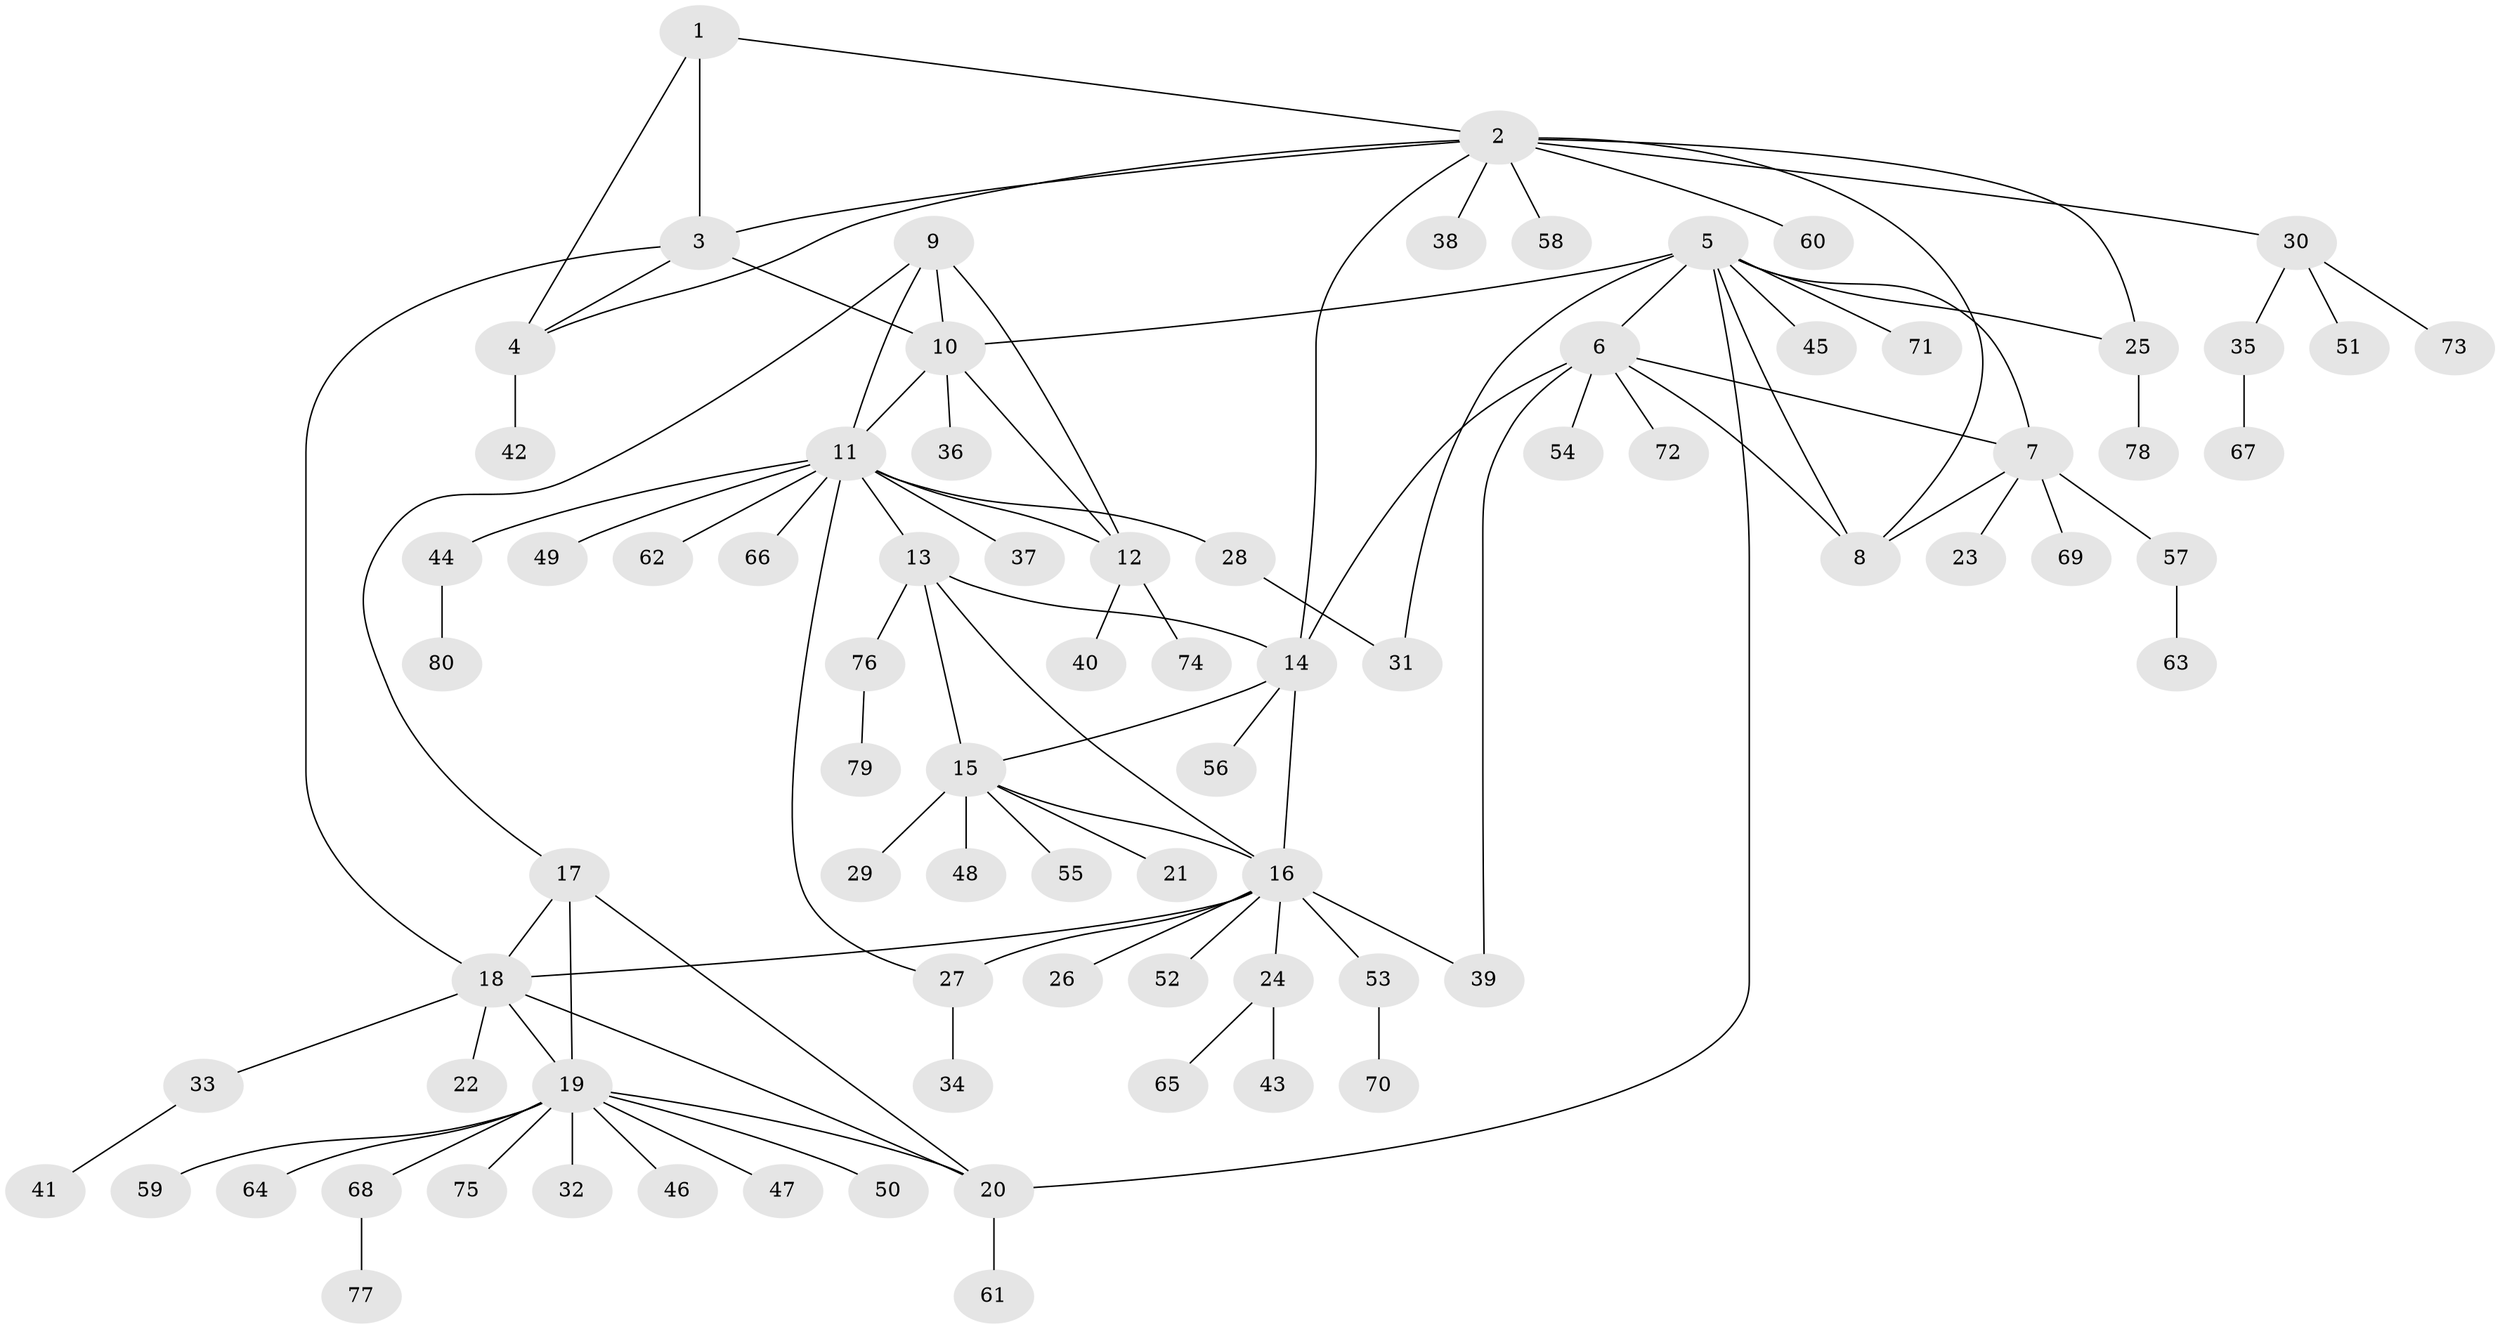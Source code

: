 // coarse degree distribution, {3: 0.06557377049180328, 9: 0.04918032786885246, 11: 0.03278688524590164, 5: 0.06557377049180328, 10: 0.01639344262295082, 4: 0.03278688524590164, 8: 0.01639344262295082, 1: 0.6065573770491803, 2: 0.11475409836065574}
// Generated by graph-tools (version 1.1) at 2025/52/02/27/25 19:52:20]
// undirected, 80 vertices, 104 edges
graph export_dot {
graph [start="1"]
  node [color=gray90,style=filled];
  1;
  2;
  3;
  4;
  5;
  6;
  7;
  8;
  9;
  10;
  11;
  12;
  13;
  14;
  15;
  16;
  17;
  18;
  19;
  20;
  21;
  22;
  23;
  24;
  25;
  26;
  27;
  28;
  29;
  30;
  31;
  32;
  33;
  34;
  35;
  36;
  37;
  38;
  39;
  40;
  41;
  42;
  43;
  44;
  45;
  46;
  47;
  48;
  49;
  50;
  51;
  52;
  53;
  54;
  55;
  56;
  57;
  58;
  59;
  60;
  61;
  62;
  63;
  64;
  65;
  66;
  67;
  68;
  69;
  70;
  71;
  72;
  73;
  74;
  75;
  76;
  77;
  78;
  79;
  80;
  1 -- 2;
  1 -- 3;
  1 -- 4;
  2 -- 3;
  2 -- 4;
  2 -- 8;
  2 -- 14;
  2 -- 25;
  2 -- 30;
  2 -- 38;
  2 -- 58;
  2 -- 60;
  3 -- 4;
  3 -- 10;
  3 -- 18;
  4 -- 42;
  5 -- 6;
  5 -- 7;
  5 -- 8;
  5 -- 10;
  5 -- 20;
  5 -- 25;
  5 -- 31;
  5 -- 45;
  5 -- 71;
  6 -- 7;
  6 -- 8;
  6 -- 14;
  6 -- 39;
  6 -- 54;
  6 -- 72;
  7 -- 8;
  7 -- 23;
  7 -- 57;
  7 -- 69;
  9 -- 10;
  9 -- 11;
  9 -- 12;
  9 -- 17;
  10 -- 11;
  10 -- 12;
  10 -- 36;
  11 -- 12;
  11 -- 13;
  11 -- 27;
  11 -- 28;
  11 -- 37;
  11 -- 44;
  11 -- 49;
  11 -- 62;
  11 -- 66;
  12 -- 40;
  12 -- 74;
  13 -- 14;
  13 -- 15;
  13 -- 16;
  13 -- 76;
  14 -- 15;
  14 -- 16;
  14 -- 56;
  15 -- 16;
  15 -- 21;
  15 -- 29;
  15 -- 48;
  15 -- 55;
  16 -- 18;
  16 -- 24;
  16 -- 26;
  16 -- 27;
  16 -- 39;
  16 -- 52;
  16 -- 53;
  17 -- 18;
  17 -- 19;
  17 -- 20;
  18 -- 19;
  18 -- 20;
  18 -- 22;
  18 -- 33;
  19 -- 20;
  19 -- 32;
  19 -- 46;
  19 -- 47;
  19 -- 50;
  19 -- 59;
  19 -- 64;
  19 -- 68;
  19 -- 75;
  20 -- 61;
  24 -- 43;
  24 -- 65;
  25 -- 78;
  27 -- 34;
  28 -- 31;
  30 -- 35;
  30 -- 51;
  30 -- 73;
  33 -- 41;
  35 -- 67;
  44 -- 80;
  53 -- 70;
  57 -- 63;
  68 -- 77;
  76 -- 79;
}
